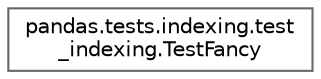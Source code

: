 digraph "Graphical Class Hierarchy"
{
 // LATEX_PDF_SIZE
  bgcolor="transparent";
  edge [fontname=Helvetica,fontsize=10,labelfontname=Helvetica,labelfontsize=10];
  node [fontname=Helvetica,fontsize=10,shape=box,height=0.2,width=0.4];
  rankdir="LR";
  Node0 [id="Node000000",label="pandas.tests.indexing.test\l_indexing.TestFancy",height=0.2,width=0.4,color="grey40", fillcolor="white", style="filled",URL="$d9/d43/classpandas_1_1tests_1_1indexing_1_1test__indexing_1_1TestFancy.html",tooltip=" "];
}
